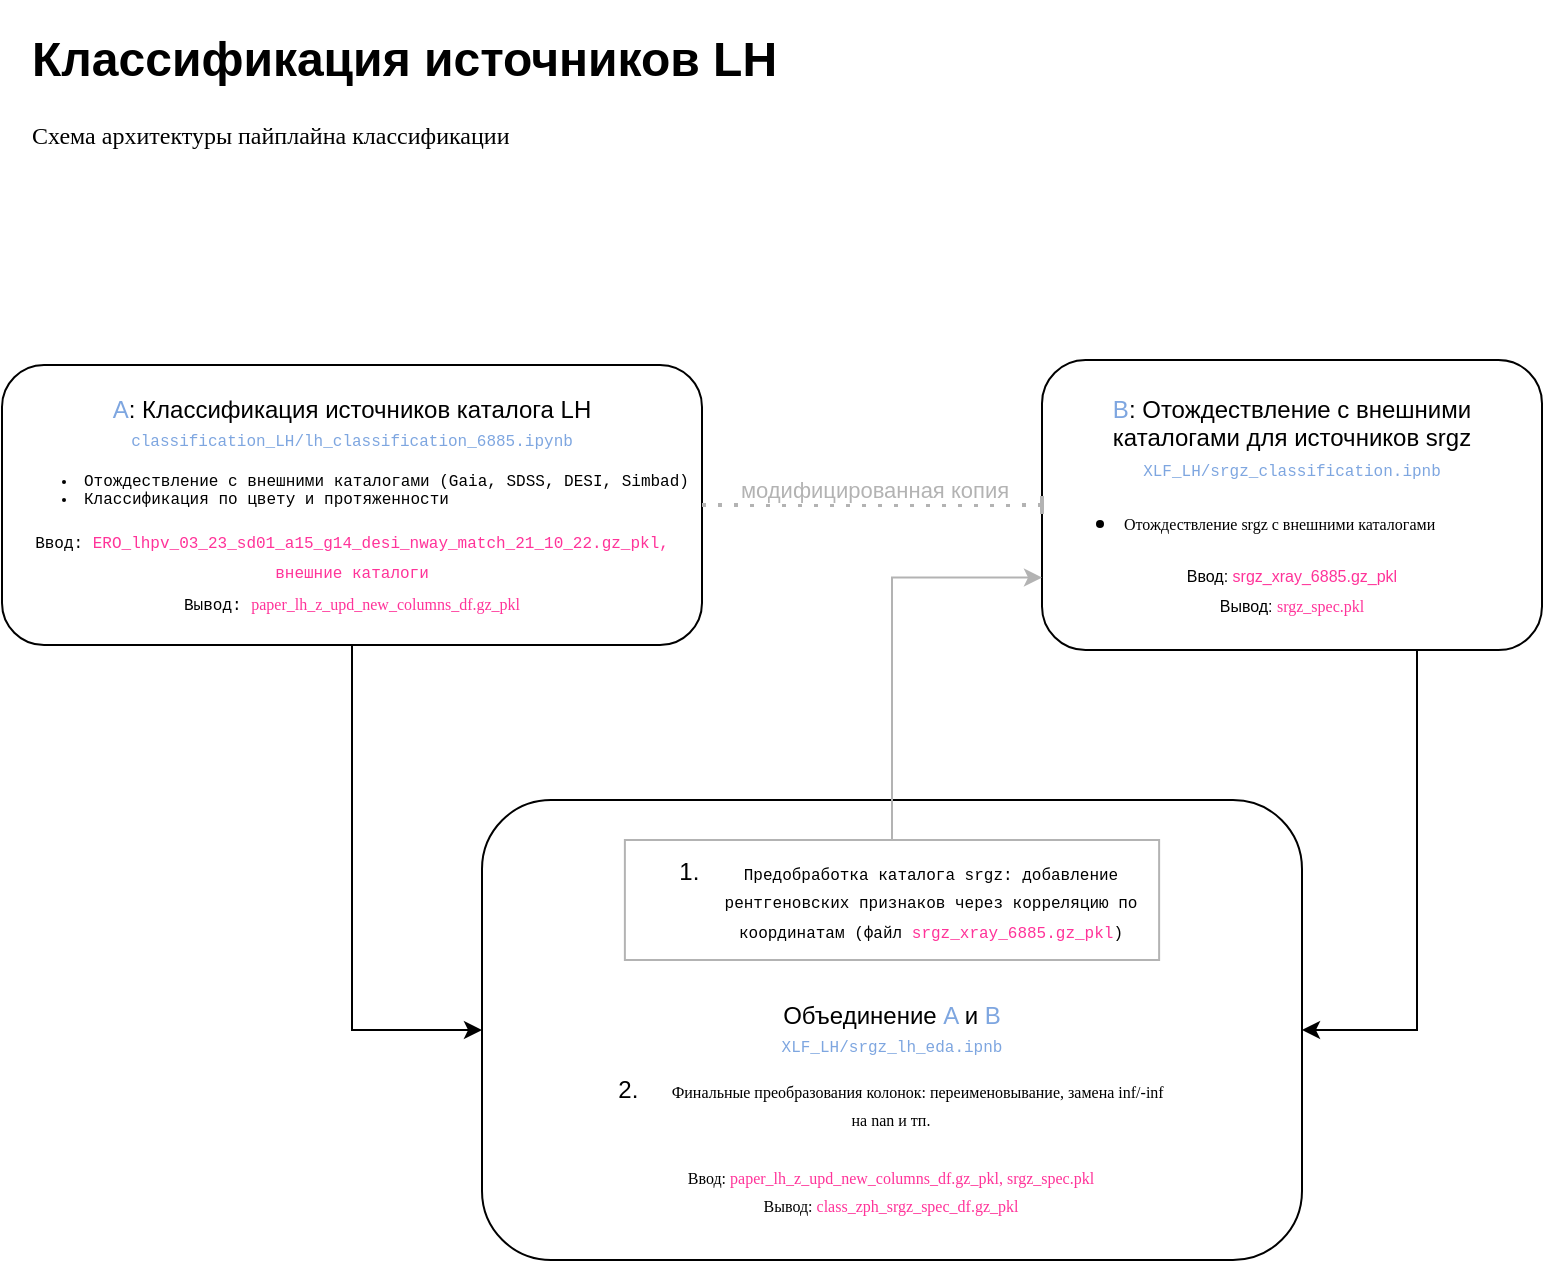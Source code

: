 <mxfile>
    <diagram name="Page-1" id="zg38aGWF79S7r4fxKGMz">
        <mxGraphModel dx="788" dy="633" grid="1" gridSize="10" guides="1" tooltips="1" connect="1" arrows="1" fold="1" page="1" pageScale="1" pageWidth="1100" pageHeight="850" math="0" shadow="0">
            <root>
                <mxCell id="0"/>
                <mxCell id="1" parent="0"/>
                <mxCell id="u0XbRExmCuNNfpOn5gVT-2" value="" style="edgeStyle=orthogonalEdgeStyle;rounded=0;orthogonalLoop=1;jettySize=auto;html=1;entryX=0;entryY=0.5;entryDx=0;entryDy=0;" parent="1" source="zCuvRlgnnlcmeM7vBDEk-2" target="u0XbRExmCuNNfpOn5gVT-1" edge="1">
                    <mxGeometry relative="1" as="geometry">
                        <mxPoint x="510" y="585" as="targetPoint"/>
                    </mxGeometry>
                </mxCell>
                <mxCell id="zCuvRlgnnlcmeM7vBDEk-2" value="&lt;font color=&quot;#7ea6e0&quot;&gt;A&lt;/font&gt;: Классификация источников каталога LH&lt;br&gt;&lt;font style=&quot;font-family: &amp;quot;JetBrains Mono&amp;quot;, &amp;quot;Courier New&amp;quot;, monospace; text-align: start;&quot;&gt;&lt;font style=&quot;font-size: 8px;&quot; color=&quot;#7ea6e0&quot;&gt;classification_LH/lh_classification_6885.ipynb&lt;/font&gt;&lt;br&gt;&lt;ul style=&quot;font-size: 8px;&quot;&gt;&lt;li&gt;&lt;span style=&quot;background-color: rgb(255, 255, 255);&quot;&gt;Отождествление с внешними каталогами (Gaia, SDSS, DESI, Simbad)&lt;/span&gt;&lt;/li&gt;&lt;li&gt;Классификация по цвету и протяженности&lt;/li&gt;&lt;/ul&gt;&lt;span style=&quot;font-size: 8px;&quot;&gt;Ввод:&amp;nbsp;&lt;/span&gt;&lt;span style=&quot;font-family: &amp;quot;JetBrains Mono&amp;quot;, &amp;quot;Courier New&amp;quot;, monospace, Menlo, Monaco, &amp;quot;Courier New&amp;quot;, monospace;&quot;&gt;&lt;font style=&quot;font-size: 8px;&quot; color=&quot;#ff3399&quot;&gt;ERO_lhpv_03_23_sd01_a15_g14_desi_nway_match_21_10_22.gz_pkl, внешние каталоги&lt;/font&gt;&lt;/span&gt;&lt;span style=&quot;font-size: 8px; background-color: initial;&quot;&gt;&lt;br&gt;&lt;/span&gt;&lt;span style=&quot;font-size: 8px; background-color: initial;&quot;&gt;Вывод:&amp;nbsp;&lt;/span&gt;&lt;font style=&quot;font-size: 8px; background-color: initial; border-color: var(--border-color); text-align: center;&quot; color=&quot;#ff3399&quot; data-font-src=&quot;https://fonts.googleapis.com/css?family=JetBrains+Mono&quot; face=&quot;JetBrains Mono&quot;&gt;paper_lh_z_upd_new_columns_df.gz_pkl&lt;/font&gt;&lt;br&gt;&lt;/font&gt;" style="rounded=1;whiteSpace=wrap;html=1;" parent="1" vertex="1">
                    <mxGeometry x="140" y="262.5" width="350" height="140" as="geometry"/>
                </mxCell>
                <mxCell id="u0XbRExmCuNNfpOn5gVT-1" value="Объединение&amp;nbsp;&lt;font style=&quot;border-color: var(--border-color);&quot; color=&quot;#7ea6e0&quot;&gt;A &lt;/font&gt;&lt;font style=&quot;border-color: var(--border-color);&quot;&gt;и&lt;/font&gt;&lt;font style=&quot;border-color: var(--border-color);&quot; color=&quot;#7ea6e0&quot;&gt; B&lt;/font&gt;&lt;br&gt;&lt;font size=&quot;1&quot; face=&quot;JetBrains Mono, Courier New, monospace&quot;&gt;&lt;span style=&quot;text-align: start; font-size: 8px;&quot;&gt;&lt;font color=&quot;#7ea6e0&quot;&gt;XLF_LH/srgz_lh_eda.ipnb&lt;/font&gt;&lt;br&gt;&lt;/span&gt;&lt;/font&gt;" style="whiteSpace=wrap;html=1;rounded=1;container=1;" parent="1" vertex="1">
                    <mxGeometry x="380" y="480" width="410" height="230" as="geometry">
                        <mxRectangle x="260" y="460" width="150" height="40" as="alternateBounds"/>
                    </mxGeometry>
                </mxCell>
                <mxCell id="VeTJbm_CAm7v-MHVtlWF-10" value="&lt;ol&gt;&lt;li&gt;&lt;span style=&quot;font-size: 8px; font-family: &amp;quot;JetBrains Mono&amp;quot;, &amp;quot;Courier New&amp;quot;, monospace; background-color: initial;&quot;&gt;Предобработка каталога srgz: добавление рентгеновских признаков через корреляцию по координатам (файл &lt;font color=&quot;#ff3399&quot;&gt;srgz_xray_6885.gz_pkl&lt;/font&gt;)&lt;/span&gt;&lt;/li&gt;&lt;/ol&gt;" style="rounded=0;whiteSpace=wrap;html=1;align=center;strokeColor=#B3B3B3;" parent="u0XbRExmCuNNfpOn5gVT-1" vertex="1">
                    <mxGeometry x="71.44" y="20" width="267.12" height="60" as="geometry"/>
                </mxCell>
                <mxCell id="VeTJbm_CAm7v-MHVtlWF-27" value="2.&amp;nbsp; &amp;nbsp; &amp;nbsp;&lt;font data-font-src=&quot;https://fonts.googleapis.com/css?family=JetBrains+Mono&quot; face=&quot;JetBrains Mono&quot; style=&quot;font-size: 8px;&quot;&gt;Финальные преобразования колонок: переименовывание, замена inf/-inf на nan и тп.&lt;/font&gt;&lt;br&gt;&lt;div style=&quot;text-align: left;&quot;&gt;&lt;br&gt;&lt;/div&gt;&lt;font face=&quot;JetBrains Mono&quot; style=&quot;border-color: var(--border-color); background-color: initial; font-size: 8px;&quot; data-font-src=&quot;https://fonts.googleapis.com/css?family=JetBrains+Mono&quot;&gt;Ввод:&amp;nbsp;&lt;/font&gt;&lt;font style=&quot;border-color: var(--border-color); background-color: initial; font-size: 8px;&quot; color=&quot;#ff3399&quot; data-font-src=&quot;https://fonts.googleapis.com/css?family=JetBrains+Mono&quot; face=&quot;JetBrains Mono&quot;&gt;paper_lh_z_upd_new_columns_df.gz_pkl,&amp;nbsp;&lt;/font&gt;&lt;font style=&quot;font-size: 8px;&quot; data-font-src=&quot;https://fonts.googleapis.com/css?family=JetBrains+Mono&quot; face=&quot;JetBrains Mono&quot;&gt;&lt;font color=&quot;#ff3399&quot;&gt;srgz_spec.pkl&lt;/font&gt;&lt;br&gt;Вывод:&lt;/font&gt;&lt;font style=&quot;font-size: 8px;&quot; data-font-src=&quot;https://fonts.googleapis.com/css?family=JetBrains+Mono&quot; face=&quot;JetBrains Mono&quot; color=&quot;#ff3399&quot;&gt;&amp;nbsp;&lt;/font&gt;&lt;font color=&quot;#ff3399&quot; data-font-src=&quot;https://fonts.googleapis.com/css?family=JetBrains+Mono&quot; face=&quot;JetBrains Mono&quot; style=&quot;font-size: 8px;&quot;&gt;class_zph_srgz_spec_df.gz_pkl&lt;/font&gt;" style="text;html=1;strokeColor=none;fillColor=none;align=center;verticalAlign=middle;whiteSpace=wrap;rounded=0;" parent="u0XbRExmCuNNfpOn5gVT-1" vertex="1">
                    <mxGeometry x="66.44" y="130" width="277.12" height="85" as="geometry"/>
                </mxCell>
                <mxCell id="u0XbRExmCuNNfpOn5gVT-3" value="&lt;font style=&quot;border-color: var(--border-color);&quot; color=&quot;#7ea6e0&quot;&gt;B&lt;/font&gt;:&amp;nbsp;&lt;span style=&quot;background-color: rgb(255, 255, 255);&quot;&gt;Отождествление с внешними каталогами&amp;nbsp;для источников srgz&lt;/span&gt;&lt;br&gt;&lt;font color=&quot;#7ea6e0&quot; size=&quot;1&quot; face=&quot;JetBrains Mono, Courier New, monospace&quot;&gt;&lt;span style=&quot;text-align: start; font-size: 8px;&quot;&gt;XLF_LH/srgz_classification.ipnb&lt;/span&gt;&lt;/font&gt;&lt;br&gt;&lt;ul&gt;&lt;li style=&quot;text-align: left;&quot;&gt;&lt;font data-font-src=&quot;https://fonts.googleapis.com/css?family=JetBrains+Mono&quot; face=&quot;JetBrains Mono&quot; style=&quot;font-size: 8px;&quot;&gt;Отождествление srgz&amp;nbsp;с внешними каталогами&lt;/font&gt;&lt;/li&gt;&lt;/ul&gt;&lt;div style=&quot;&quot;&gt;&lt;span style=&quot;font-size: 8px;&quot;&gt;Ввод: &lt;font color=&quot;#ff3399&quot;&gt;srgz_xray_6885.gz_pkl&lt;/font&gt;&lt;/span&gt;&lt;/div&gt;&lt;div style=&quot;&quot;&gt;&lt;span style=&quot;font-size: 8px;&quot;&gt;Вывод:&amp;nbsp;&lt;/span&gt;&lt;font color=&quot;#ff3399&quot; style=&quot;font-size: 8px;&quot; data-font-src=&quot;https://fonts.googleapis.com/css?family=JetBrains+Mono&quot; face=&quot;JetBrains Mono&quot;&gt;srgz_spec.pkl&lt;/font&gt;&lt;/div&gt;" style="rounded=1;whiteSpace=wrap;html=1;fillColor=#FFFFFF;strokeColor=#000000;align=center;" parent="1" vertex="1">
                    <mxGeometry x="660" y="260" width="250" height="145" as="geometry"/>
                </mxCell>
                <mxCell id="u0XbRExmCuNNfpOn5gVT-7" value="&lt;h1&gt;Классификация источников LH&lt;/h1&gt;&lt;p&gt;&lt;font data-font-src=&quot;https://fonts.googleapis.com/css?family=JetBrains+Mono&quot; face=&quot;JetBrains Mono&quot;&gt;Схема архитектуры пайплайна классификации&lt;/font&gt;&lt;/p&gt;" style="text;html=1;strokeColor=none;fillColor=none;spacing=5;spacingTop=-20;whiteSpace=wrap;overflow=hidden;rounded=0;" parent="1" vertex="1">
                    <mxGeometry x="150" y="90" width="480" height="120" as="geometry"/>
                </mxCell>
                <mxCell id="VeTJbm_CAm7v-MHVtlWF-12" value="" style="endArrow=classic;html=1;rounded=0;exitX=0.5;exitY=0;exitDx=0;exitDy=0;entryX=0;entryY=0.75;entryDx=0;entryDy=0;edgeStyle=orthogonalEdgeStyle;strokeColor=#B3B3B3;" parent="1" source="VeTJbm_CAm7v-MHVtlWF-10" target="u0XbRExmCuNNfpOn5gVT-3" edge="1">
                    <mxGeometry width="50" height="50" relative="1" as="geometry">
                        <mxPoint x="450" y="685" as="sourcePoint"/>
                        <mxPoint x="500" y="635" as="targetPoint"/>
                    </mxGeometry>
                </mxCell>
                <mxCell id="VeTJbm_CAm7v-MHVtlWF-21" value="" style="endArrow=baseDash;dashed=1;html=1;dashPattern=1 3;strokeWidth=2;rounded=0;exitX=1;exitY=0.5;exitDx=0;exitDy=0;entryX=0;entryY=0.5;entryDx=0;entryDy=0;strokeColor=#B3B3B3;endFill=0;edgeStyle=orthogonalEdgeStyle;" parent="1" source="zCuvRlgnnlcmeM7vBDEk-2" target="u0XbRExmCuNNfpOn5gVT-3" edge="1">
                    <mxGeometry width="50" height="50" relative="1" as="geometry">
                        <mxPoint x="520" y="485" as="sourcePoint"/>
                        <mxPoint x="570" y="435" as="targetPoint"/>
                    </mxGeometry>
                </mxCell>
                <mxCell id="VeTJbm_CAm7v-MHVtlWF-23" value="модифицированная копия" style="edgeLabel;html=1;align=center;verticalAlign=middle;resizable=0;points=[];fontColor=#B3B3B3;" parent="VeTJbm_CAm7v-MHVtlWF-21" connectable="0" vertex="1">
                    <mxGeometry x="-0.143" relative="1" as="geometry">
                        <mxPoint x="13" y="-8" as="offset"/>
                    </mxGeometry>
                </mxCell>
                <mxCell id="VeTJbm_CAm7v-MHVtlWF-24" value="" style="endArrow=classic;html=1;rounded=0;exitX=0.75;exitY=1;exitDx=0;exitDy=0;edgeStyle=orthogonalEdgeStyle;entryX=1;entryY=0.5;entryDx=0;entryDy=0;" parent="1" source="u0XbRExmCuNNfpOn5gVT-3" target="u0XbRExmCuNNfpOn5gVT-1" edge="1">
                    <mxGeometry width="50" height="50" relative="1" as="geometry">
                        <mxPoint x="520" y="595" as="sourcePoint"/>
                        <mxPoint x="570" y="545" as="targetPoint"/>
                    </mxGeometry>
                </mxCell>
            </root>
        </mxGraphModel>
    </diagram>
</mxfile>